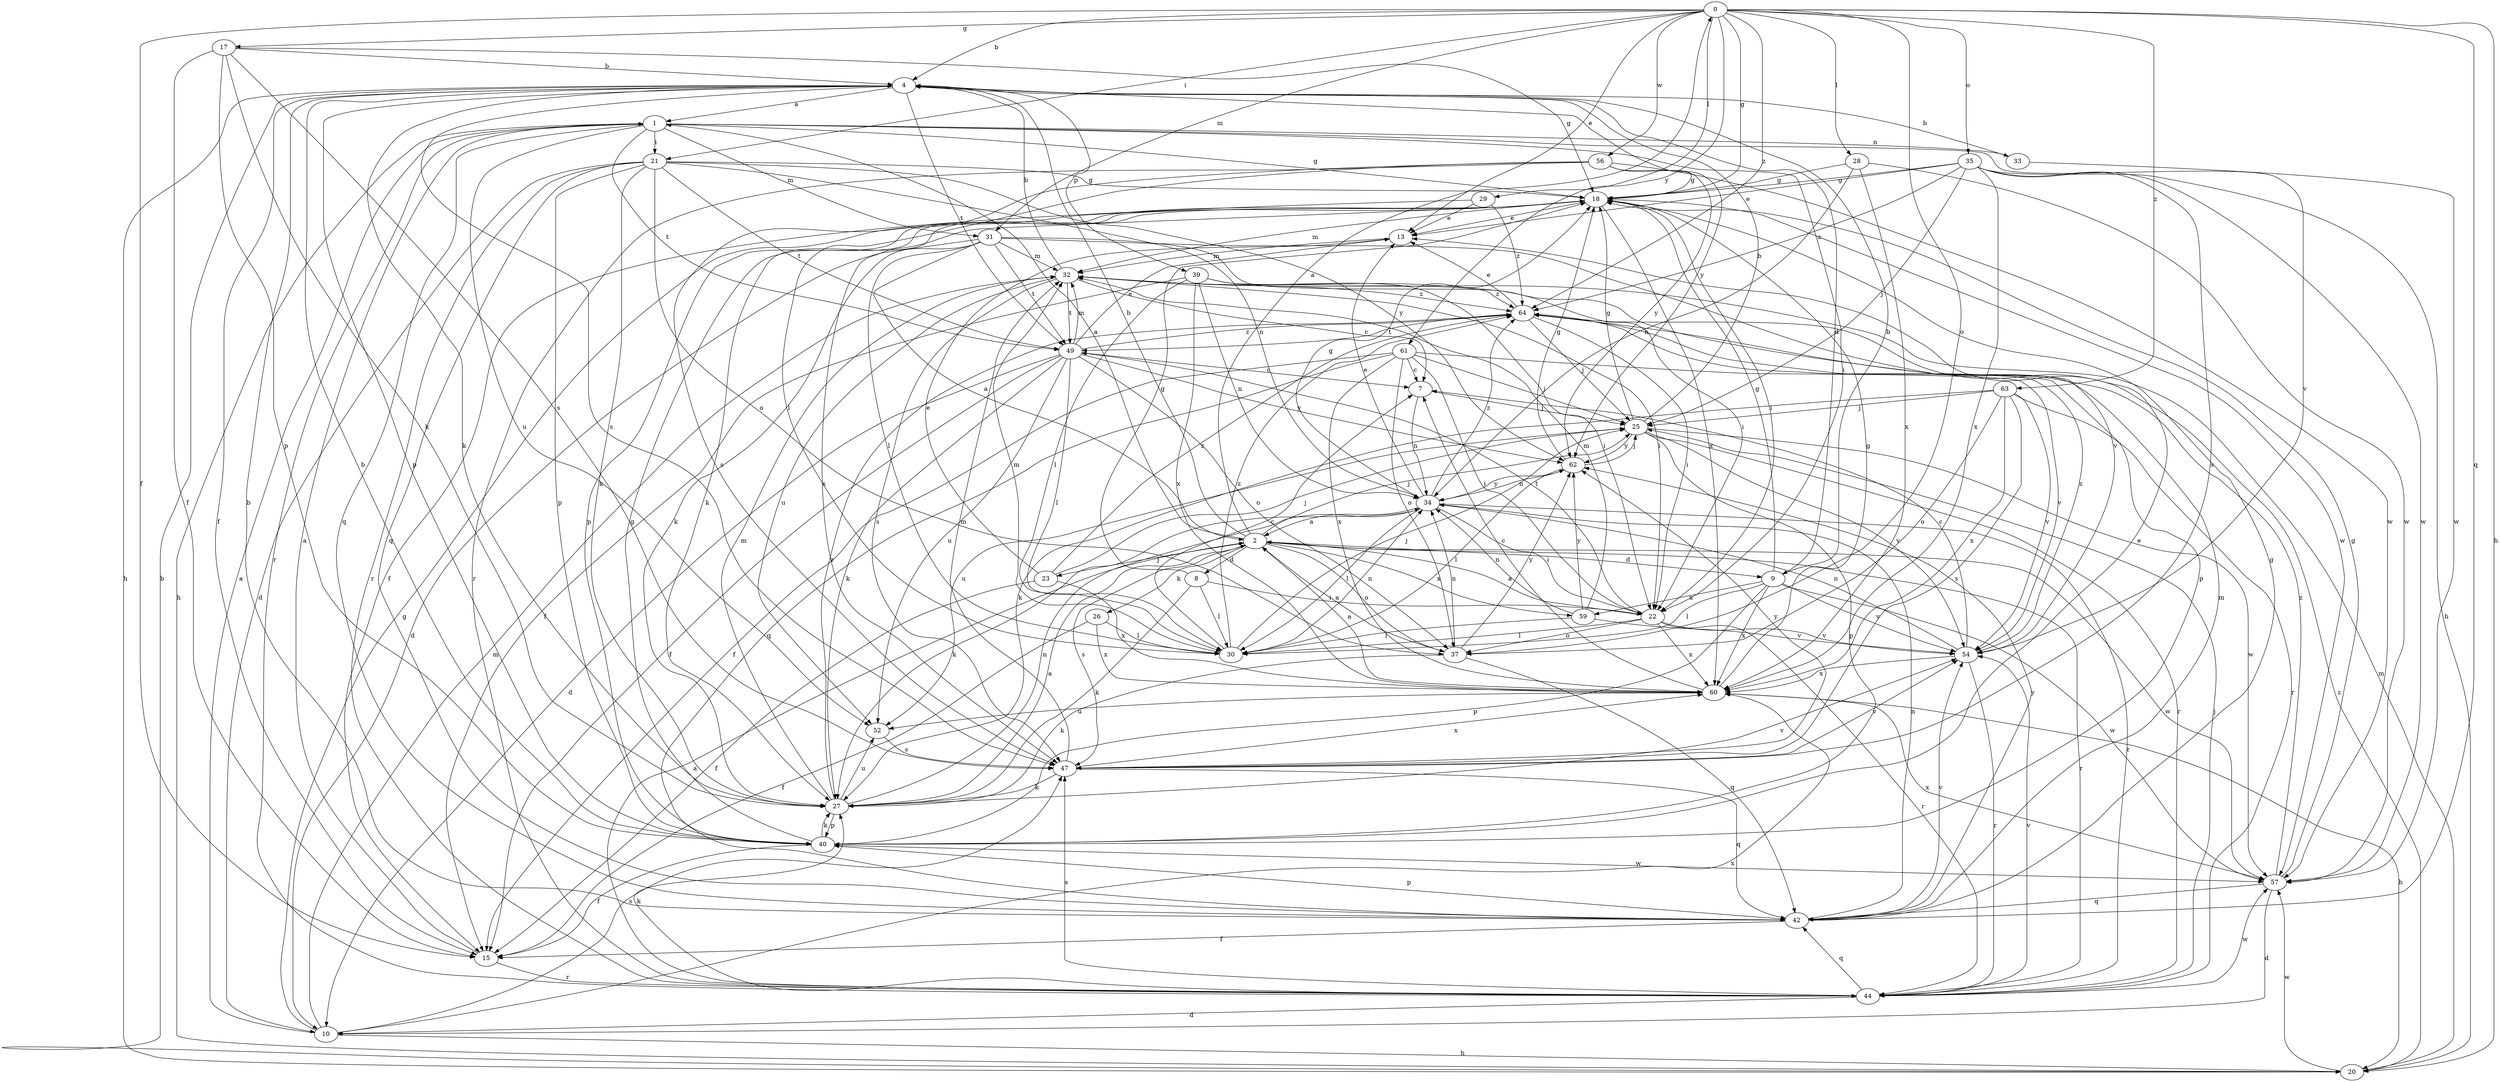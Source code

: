 strict digraph  {
0;
1;
2;
4;
7;
8;
9;
10;
13;
15;
17;
18;
20;
21;
22;
23;
25;
26;
27;
28;
29;
30;
31;
32;
33;
34;
35;
37;
39;
40;
42;
44;
47;
49;
52;
54;
56;
57;
59;
60;
61;
62;
63;
64;
0 -> 4  [label=b];
0 -> 13  [label=e];
0 -> 15  [label=f];
0 -> 17  [label=g];
0 -> 18  [label=g];
0 -> 20  [label=h];
0 -> 21  [label=i];
0 -> 28  [label=l];
0 -> 29  [label=l];
0 -> 31  [label=m];
0 -> 35  [label=o];
0 -> 37  [label=o];
0 -> 42  [label=q];
0 -> 56  [label=w];
0 -> 61  [label=y];
0 -> 63  [label=z];
0 -> 64  [label=z];
1 -> 18  [label=g];
1 -> 20  [label=h];
1 -> 21  [label=i];
1 -> 22  [label=i];
1 -> 31  [label=m];
1 -> 33  [label=n];
1 -> 42  [label=q];
1 -> 44  [label=r];
1 -> 49  [label=t];
1 -> 52  [label=u];
1 -> 54  [label=v];
2 -> 0  [label=a];
2 -> 1  [label=a];
2 -> 4  [label=b];
2 -> 8  [label=d];
2 -> 9  [label=d];
2 -> 23  [label=j];
2 -> 25  [label=j];
2 -> 26  [label=k];
2 -> 37  [label=o];
2 -> 44  [label=r];
2 -> 47  [label=s];
2 -> 57  [label=w];
2 -> 59  [label=x];
4 -> 1  [label=a];
4 -> 9  [label=d];
4 -> 15  [label=f];
4 -> 20  [label=h];
4 -> 27  [label=k];
4 -> 39  [label=p];
4 -> 40  [label=p];
4 -> 47  [label=s];
4 -> 49  [label=t];
4 -> 62  [label=y];
7 -> 25  [label=j];
7 -> 34  [label=n];
8 -> 18  [label=g];
8 -> 22  [label=i];
8 -> 27  [label=k];
8 -> 30  [label=l];
9 -> 4  [label=b];
9 -> 18  [label=g];
9 -> 30  [label=l];
9 -> 40  [label=p];
9 -> 54  [label=v];
9 -> 57  [label=w];
9 -> 59  [label=x];
9 -> 60  [label=x];
10 -> 1  [label=a];
10 -> 18  [label=g];
10 -> 20  [label=h];
10 -> 32  [label=m];
10 -> 47  [label=s];
10 -> 60  [label=x];
13 -> 32  [label=m];
15 -> 1  [label=a];
15 -> 44  [label=r];
17 -> 4  [label=b];
17 -> 15  [label=f];
17 -> 18  [label=g];
17 -> 27  [label=k];
17 -> 40  [label=p];
17 -> 47  [label=s];
18 -> 13  [label=e];
18 -> 22  [label=i];
18 -> 27  [label=k];
18 -> 32  [label=m];
18 -> 40  [label=p];
18 -> 47  [label=s];
18 -> 57  [label=w];
18 -> 60  [label=x];
20 -> 4  [label=b];
20 -> 32  [label=m];
20 -> 57  [label=w];
20 -> 64  [label=z];
21 -> 10  [label=d];
21 -> 18  [label=g];
21 -> 27  [label=k];
21 -> 34  [label=n];
21 -> 37  [label=o];
21 -> 40  [label=p];
21 -> 42  [label=q];
21 -> 44  [label=r];
21 -> 49  [label=t];
21 -> 62  [label=y];
22 -> 2  [label=a];
22 -> 30  [label=l];
22 -> 37  [label=o];
22 -> 44  [label=r];
22 -> 49  [label=t];
22 -> 54  [label=v];
22 -> 60  [label=x];
23 -> 13  [label=e];
23 -> 15  [label=f];
23 -> 25  [label=j];
23 -> 60  [label=x];
23 -> 64  [label=z];
25 -> 4  [label=b];
25 -> 18  [label=g];
25 -> 40  [label=p];
25 -> 44  [label=r];
25 -> 52  [label=u];
25 -> 54  [label=v];
25 -> 57  [label=w];
25 -> 62  [label=y];
26 -> 15  [label=f];
26 -> 30  [label=l];
26 -> 60  [label=x];
27 -> 2  [label=a];
27 -> 32  [label=m];
27 -> 34  [label=n];
27 -> 40  [label=p];
27 -> 52  [label=u];
27 -> 54  [label=v];
27 -> 64  [label=z];
28 -> 18  [label=g];
28 -> 34  [label=n];
28 -> 57  [label=w];
28 -> 60  [label=x];
29 -> 13  [label=e];
29 -> 15  [label=f];
29 -> 64  [label=z];
30 -> 7  [label=c];
30 -> 25  [label=j];
30 -> 32  [label=m];
30 -> 34  [label=n];
30 -> 64  [label=z];
31 -> 2  [label=a];
31 -> 10  [label=d];
31 -> 22  [label=i];
31 -> 27  [label=k];
31 -> 30  [label=l];
31 -> 32  [label=m];
31 -> 49  [label=t];
31 -> 54  [label=v];
32 -> 4  [label=b];
32 -> 7  [label=c];
32 -> 22  [label=i];
32 -> 47  [label=s];
32 -> 49  [label=t];
32 -> 52  [label=u];
32 -> 64  [label=z];
33 -> 4  [label=b];
33 -> 57  [label=w];
34 -> 2  [label=a];
34 -> 13  [label=e];
34 -> 18  [label=g];
34 -> 22  [label=i];
34 -> 27  [label=k];
34 -> 30  [label=l];
34 -> 44  [label=r];
34 -> 62  [label=y];
34 -> 64  [label=z];
35 -> 13  [label=e];
35 -> 18  [label=g];
35 -> 20  [label=h];
35 -> 25  [label=j];
35 -> 47  [label=s];
35 -> 57  [label=w];
35 -> 60  [label=x];
35 -> 64  [label=z];
37 -> 2  [label=a];
37 -> 27  [label=k];
37 -> 34  [label=n];
37 -> 42  [label=q];
37 -> 62  [label=y];
39 -> 15  [label=f];
39 -> 22  [label=i];
39 -> 30  [label=l];
39 -> 34  [label=n];
39 -> 60  [label=x];
39 -> 64  [label=z];
40 -> 4  [label=b];
40 -> 13  [label=e];
40 -> 15  [label=f];
40 -> 18  [label=g];
40 -> 27  [label=k];
40 -> 57  [label=w];
42 -> 4  [label=b];
42 -> 15  [label=f];
42 -> 18  [label=g];
42 -> 32  [label=m];
42 -> 34  [label=n];
42 -> 40  [label=p];
42 -> 54  [label=v];
42 -> 62  [label=y];
44 -> 2  [label=a];
44 -> 10  [label=d];
44 -> 25  [label=j];
44 -> 27  [label=k];
44 -> 42  [label=q];
44 -> 47  [label=s];
44 -> 54  [label=v];
44 -> 57  [label=w];
47 -> 27  [label=k];
47 -> 32  [label=m];
47 -> 42  [label=q];
47 -> 54  [label=v];
47 -> 60  [label=x];
47 -> 62  [label=y];
49 -> 7  [label=c];
49 -> 10  [label=d];
49 -> 13  [label=e];
49 -> 15  [label=f];
49 -> 27  [label=k];
49 -> 30  [label=l];
49 -> 32  [label=m];
49 -> 37  [label=o];
49 -> 52  [label=u];
49 -> 62  [label=y];
49 -> 64  [label=z];
52 -> 47  [label=s];
54 -> 7  [label=c];
54 -> 34  [label=n];
54 -> 44  [label=r];
54 -> 60  [label=x];
54 -> 64  [label=z];
56 -> 18  [label=g];
56 -> 30  [label=l];
56 -> 44  [label=r];
56 -> 47  [label=s];
56 -> 57  [label=w];
56 -> 62  [label=y];
57 -> 10  [label=d];
57 -> 18  [label=g];
57 -> 42  [label=q];
57 -> 60  [label=x];
57 -> 64  [label=z];
59 -> 30  [label=l];
59 -> 32  [label=m];
59 -> 34  [label=n];
59 -> 54  [label=v];
59 -> 62  [label=y];
60 -> 2  [label=a];
60 -> 7  [label=c];
60 -> 18  [label=g];
60 -> 20  [label=h];
60 -> 52  [label=u];
61 -> 7  [label=c];
61 -> 15  [label=f];
61 -> 22  [label=i];
61 -> 25  [label=j];
61 -> 37  [label=o];
61 -> 42  [label=q];
61 -> 54  [label=v];
61 -> 60  [label=x];
62 -> 18  [label=g];
62 -> 25  [label=j];
62 -> 30  [label=l];
62 -> 34  [label=n];
63 -> 25  [label=j];
63 -> 27  [label=k];
63 -> 37  [label=o];
63 -> 44  [label=r];
63 -> 47  [label=s];
63 -> 54  [label=v];
63 -> 60  [label=x];
64 -> 13  [label=e];
64 -> 22  [label=i];
64 -> 25  [label=j];
64 -> 40  [label=p];
64 -> 49  [label=t];
}
